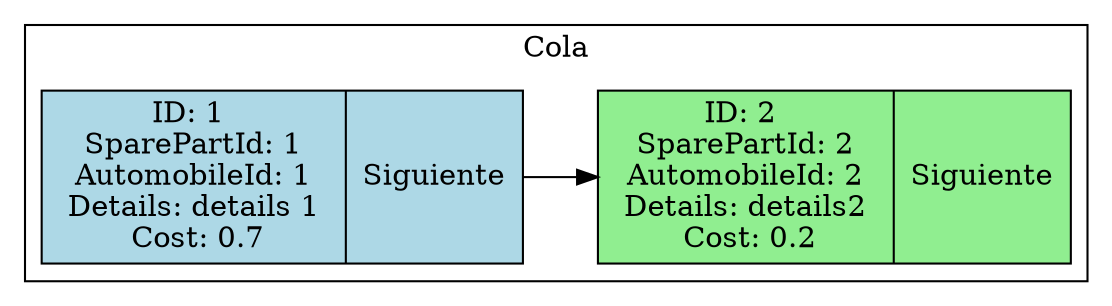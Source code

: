 digraph G {
    node [shape=record];
    rankdir=LR;
    subgraph cluster_0 {
        label = "Cola";
        n0 [label = "{<data> ID: 1 \n SparePartId: 1 \n AutomobileId: 1 \n Details: details 1 \n Cost: 0.7 | <next> Siguiente }"];
        n1 [label = "{<data> ID: 2 \n SparePartId: 2 \n AutomobileId: 2 \n Details: details2 \n Cost: 0.2 | <next> Siguiente }"];
        n0:next -> n1:data;
        n0 [style=filled, fillcolor=lightblue]; // Front of Queue
        n1 [style=filled, fillcolor=lightgreen]; // Rear of Queue
    }
}
